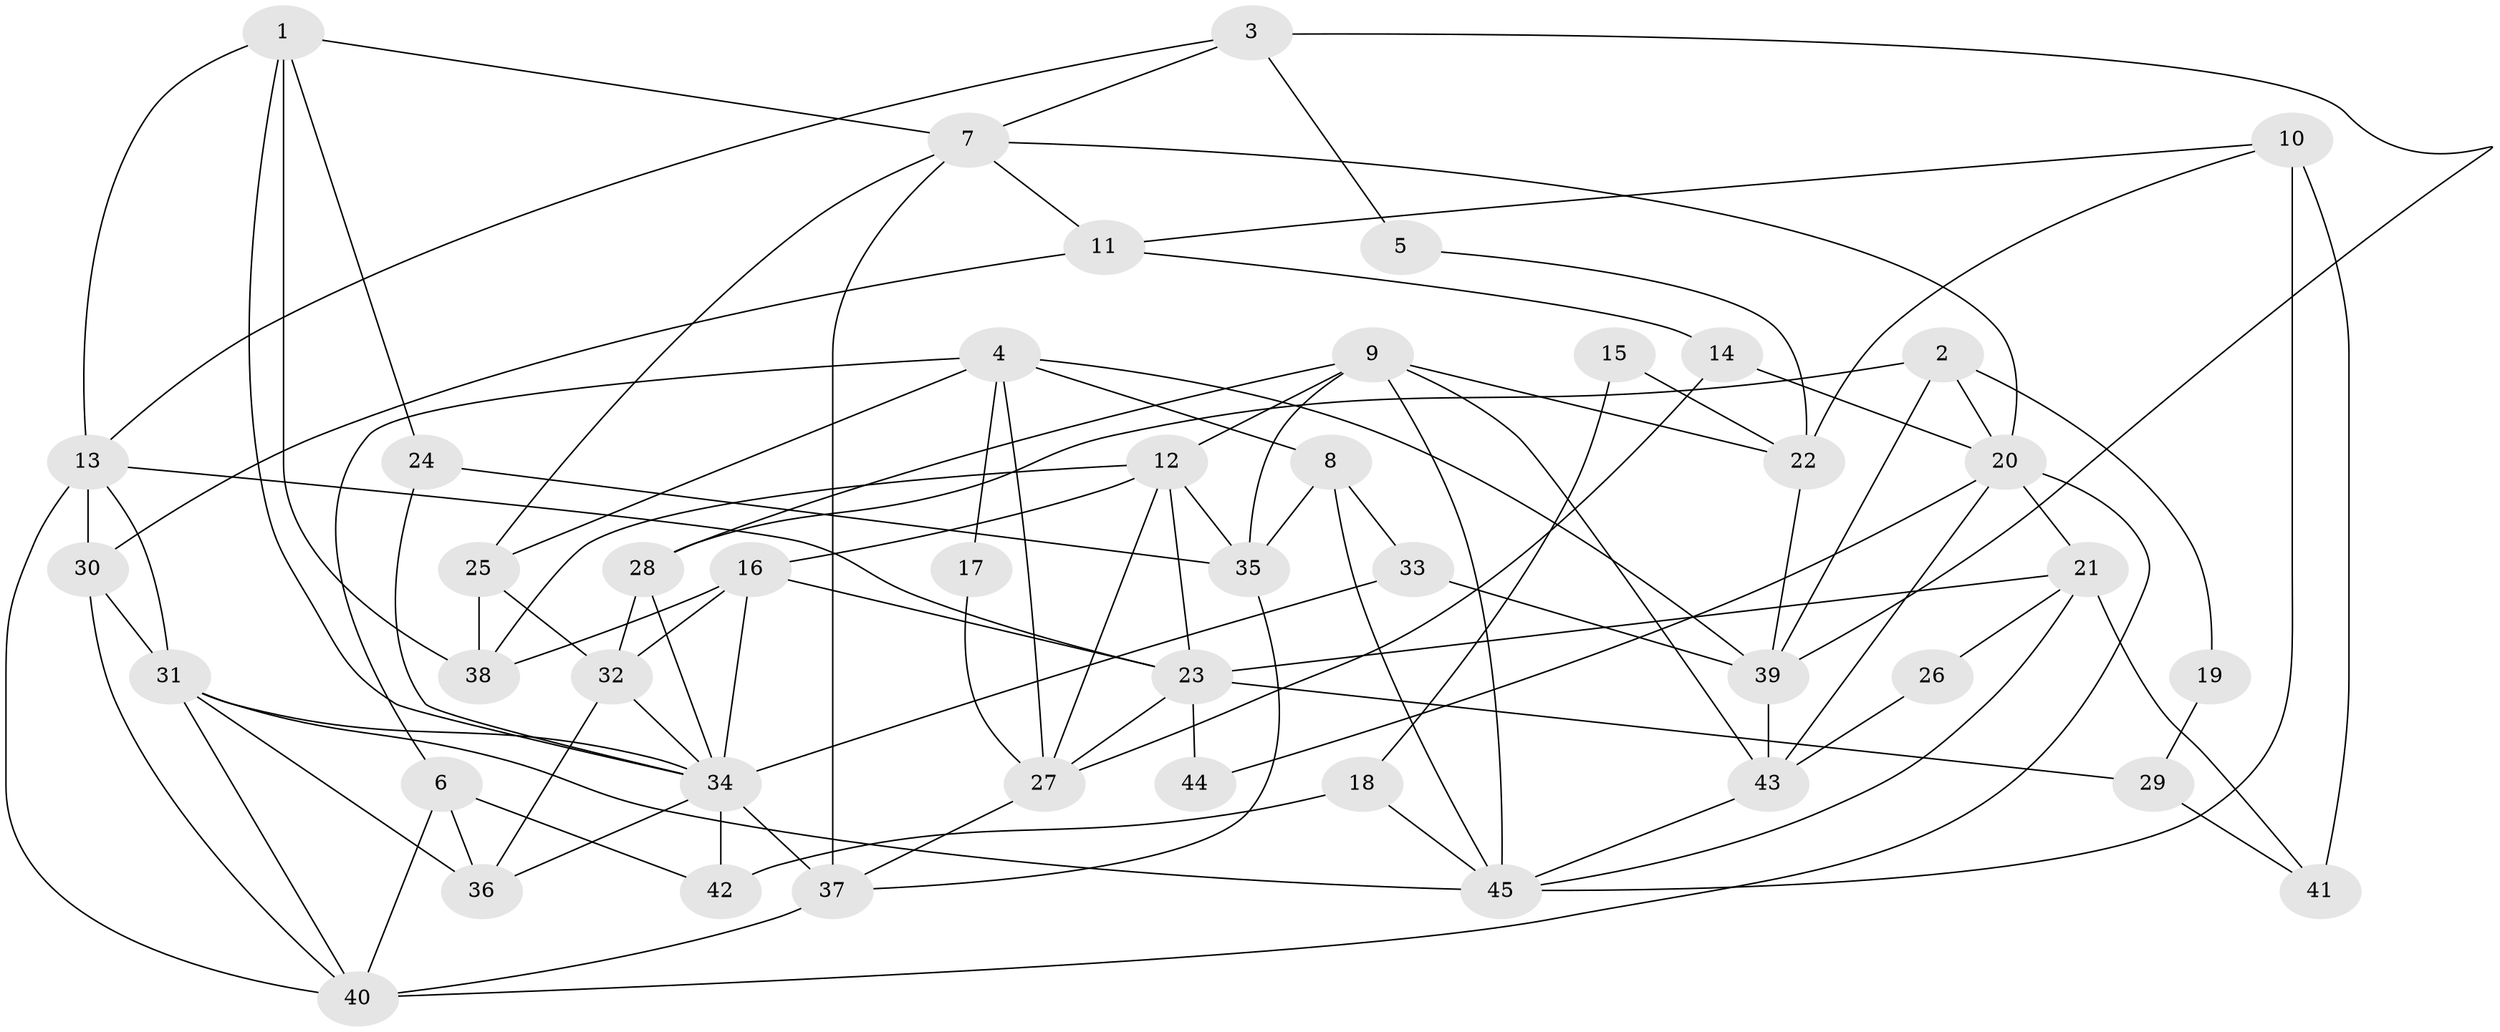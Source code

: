 // original degree distribution, {5: 0.1875, 4: 0.234375, 6: 0.09375, 2: 0.109375, 3: 0.328125, 7: 0.03125, 9: 0.015625}
// Generated by graph-tools (version 1.1) at 2025/37/03/04/25 23:37:12]
// undirected, 45 vertices, 101 edges
graph export_dot {
  node [color=gray90,style=filled];
  1;
  2;
  3;
  4;
  5;
  6;
  7;
  8;
  9;
  10;
  11;
  12;
  13;
  14;
  15;
  16;
  17;
  18;
  19;
  20;
  21;
  22;
  23;
  24;
  25;
  26;
  27;
  28;
  29;
  30;
  31;
  32;
  33;
  34;
  35;
  36;
  37;
  38;
  39;
  40;
  41;
  42;
  43;
  44;
  45;
  1 -- 7 [weight=1.0];
  1 -- 13 [weight=1.0];
  1 -- 24 [weight=1.0];
  1 -- 34 [weight=1.0];
  1 -- 38 [weight=1.0];
  2 -- 19 [weight=1.0];
  2 -- 20 [weight=1.0];
  2 -- 28 [weight=1.0];
  2 -- 39 [weight=1.0];
  3 -- 5 [weight=1.0];
  3 -- 7 [weight=1.0];
  3 -- 13 [weight=1.0];
  3 -- 39 [weight=1.0];
  4 -- 6 [weight=1.0];
  4 -- 8 [weight=1.0];
  4 -- 17 [weight=1.0];
  4 -- 25 [weight=1.0];
  4 -- 27 [weight=1.0];
  4 -- 39 [weight=1.0];
  5 -- 22 [weight=1.0];
  6 -- 36 [weight=1.0];
  6 -- 40 [weight=1.0];
  6 -- 42 [weight=1.0];
  7 -- 11 [weight=1.0];
  7 -- 20 [weight=1.0];
  7 -- 25 [weight=1.0];
  7 -- 37 [weight=1.0];
  8 -- 33 [weight=1.0];
  8 -- 35 [weight=1.0];
  8 -- 45 [weight=1.0];
  9 -- 12 [weight=1.0];
  9 -- 22 [weight=1.0];
  9 -- 28 [weight=1.0];
  9 -- 35 [weight=1.0];
  9 -- 43 [weight=1.0];
  9 -- 45 [weight=1.0];
  10 -- 11 [weight=1.0];
  10 -- 22 [weight=1.0];
  10 -- 41 [weight=2.0];
  10 -- 45 [weight=1.0];
  11 -- 14 [weight=1.0];
  11 -- 30 [weight=1.0];
  12 -- 16 [weight=1.0];
  12 -- 23 [weight=1.0];
  12 -- 27 [weight=1.0];
  12 -- 35 [weight=1.0];
  12 -- 38 [weight=1.0];
  13 -- 23 [weight=1.0];
  13 -- 30 [weight=1.0];
  13 -- 31 [weight=2.0];
  13 -- 40 [weight=1.0];
  14 -- 20 [weight=1.0];
  14 -- 27 [weight=1.0];
  15 -- 18 [weight=1.0];
  15 -- 22 [weight=1.0];
  16 -- 23 [weight=1.0];
  16 -- 32 [weight=1.0];
  16 -- 34 [weight=3.0];
  16 -- 38 [weight=1.0];
  17 -- 27 [weight=1.0];
  18 -- 42 [weight=1.0];
  18 -- 45 [weight=1.0];
  19 -- 29 [weight=1.0];
  20 -- 21 [weight=1.0];
  20 -- 40 [weight=1.0];
  20 -- 43 [weight=1.0];
  20 -- 44 [weight=1.0];
  21 -- 23 [weight=1.0];
  21 -- 26 [weight=1.0];
  21 -- 41 [weight=1.0];
  21 -- 45 [weight=1.0];
  22 -- 39 [weight=1.0];
  23 -- 27 [weight=1.0];
  23 -- 29 [weight=1.0];
  23 -- 44 [weight=1.0];
  24 -- 34 [weight=1.0];
  24 -- 35 [weight=1.0];
  25 -- 32 [weight=1.0];
  25 -- 38 [weight=2.0];
  26 -- 43 [weight=1.0];
  27 -- 37 [weight=1.0];
  28 -- 32 [weight=1.0];
  28 -- 34 [weight=1.0];
  29 -- 41 [weight=1.0];
  30 -- 31 [weight=1.0];
  30 -- 40 [weight=1.0];
  31 -- 34 [weight=1.0];
  31 -- 36 [weight=1.0];
  31 -- 40 [weight=1.0];
  31 -- 45 [weight=1.0];
  32 -- 34 [weight=1.0];
  32 -- 36 [weight=1.0];
  33 -- 34 [weight=2.0];
  33 -- 39 [weight=1.0];
  34 -- 36 [weight=1.0];
  34 -- 37 [weight=1.0];
  34 -- 42 [weight=2.0];
  35 -- 37 [weight=1.0];
  37 -- 40 [weight=1.0];
  39 -- 43 [weight=1.0];
  43 -- 45 [weight=1.0];
}
